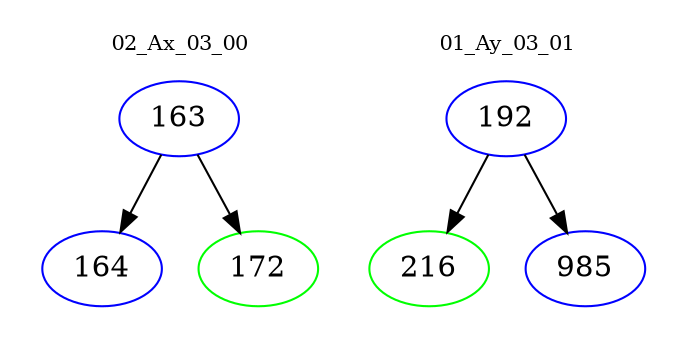 digraph{
subgraph cluster_0 {
color = white
label = "02_Ax_03_00";
fontsize=10;
T0_163 [label="163", color="blue"]
T0_163 -> T0_164 [color="black"]
T0_164 [label="164", color="blue"]
T0_163 -> T0_172 [color="black"]
T0_172 [label="172", color="green"]
}
subgraph cluster_1 {
color = white
label = "01_Ay_03_01";
fontsize=10;
T1_192 [label="192", color="blue"]
T1_192 -> T1_216 [color="black"]
T1_216 [label="216", color="green"]
T1_192 -> T1_985 [color="black"]
T1_985 [label="985", color="blue"]
}
}
